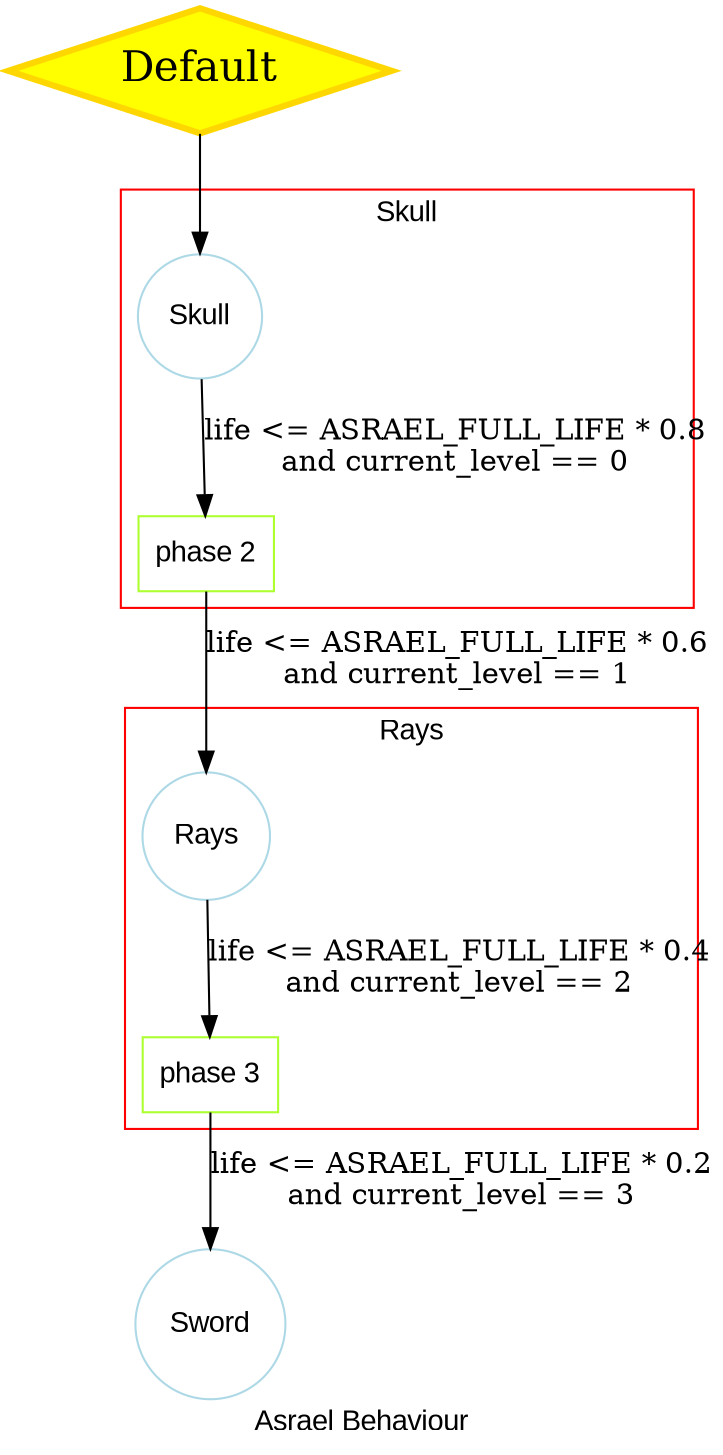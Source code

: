 # dot -Tpng -Gdpi=300 sectarian_behaviour.dot -o sectarian_behaviour.png

digraph AsraelBehaviour {
    label="Asrael Behaviour";
    color=gray;
    fontname="Arial";

    Default [label="Default", shape=diamond, color=gold, fillcolor=yellow, fontcolor=black, fontsize=20, style=filled, penwidth=3]

    Skull [label="Skull", shape=circle, color=lightblue, fontname="Arial"];
    Rays [label="Rays", shape=circle, color=lightblue, fontname="Arial"];
    Sword [label="Sword", shape=circle, color=lightblue, fontname="Arial"];

    Skull2 [label="phase 2", shape=rectangle, color=greenyellow, fontname="Arial"];
    Rays2 [label="phase 3", shape=rectangle, color=greenyellow, fontname="Arial"];

    Default -> Skull [label="", color=black];
    Skull -> Skull2 [label="life <= ASRAEL_FULL_LIFE * 0.8\nand current_level == 0", color=black];
    Skull2 -> Rays [label="life <= ASRAEL_FULL_LIFE * 0.6\nand current_level == 1", color=black];
    Rays -> Rays2 [label="life <= ASRAEL_FULL_LIFE * 0.4\nand current_level == 2", color=black];
    Rays2 -> Sword [label="life <= ASRAEL_FULL_LIFE * 0.2\nand current_level == 3", color=black];

    subgraph cluster_Skull {
        label="Skull";
        color=red;
        fontname="Arial";

        Skull
        Skull2
    }

    subgraph cluster_Rays {
        label="Rays";
        color=red;
        fontname="Arial";

        Rays
        Rays2
    }

}
